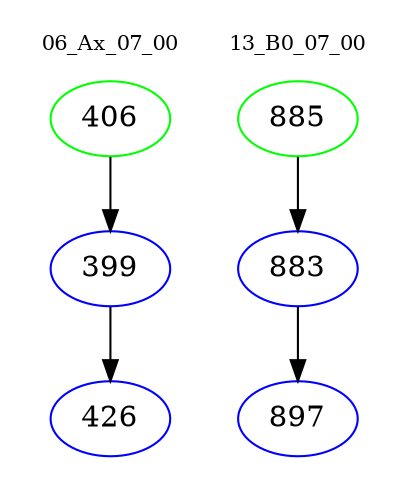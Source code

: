 digraph{
subgraph cluster_0 {
color = white
label = "06_Ax_07_00";
fontsize=10;
T0_406 [label="406", color="green"]
T0_406 -> T0_399 [color="black"]
T0_399 [label="399", color="blue"]
T0_399 -> T0_426 [color="black"]
T0_426 [label="426", color="blue"]
}
subgraph cluster_1 {
color = white
label = "13_B0_07_00";
fontsize=10;
T1_885 [label="885", color="green"]
T1_885 -> T1_883 [color="black"]
T1_883 [label="883", color="blue"]
T1_883 -> T1_897 [color="black"]
T1_897 [label="897", color="blue"]
}
}
